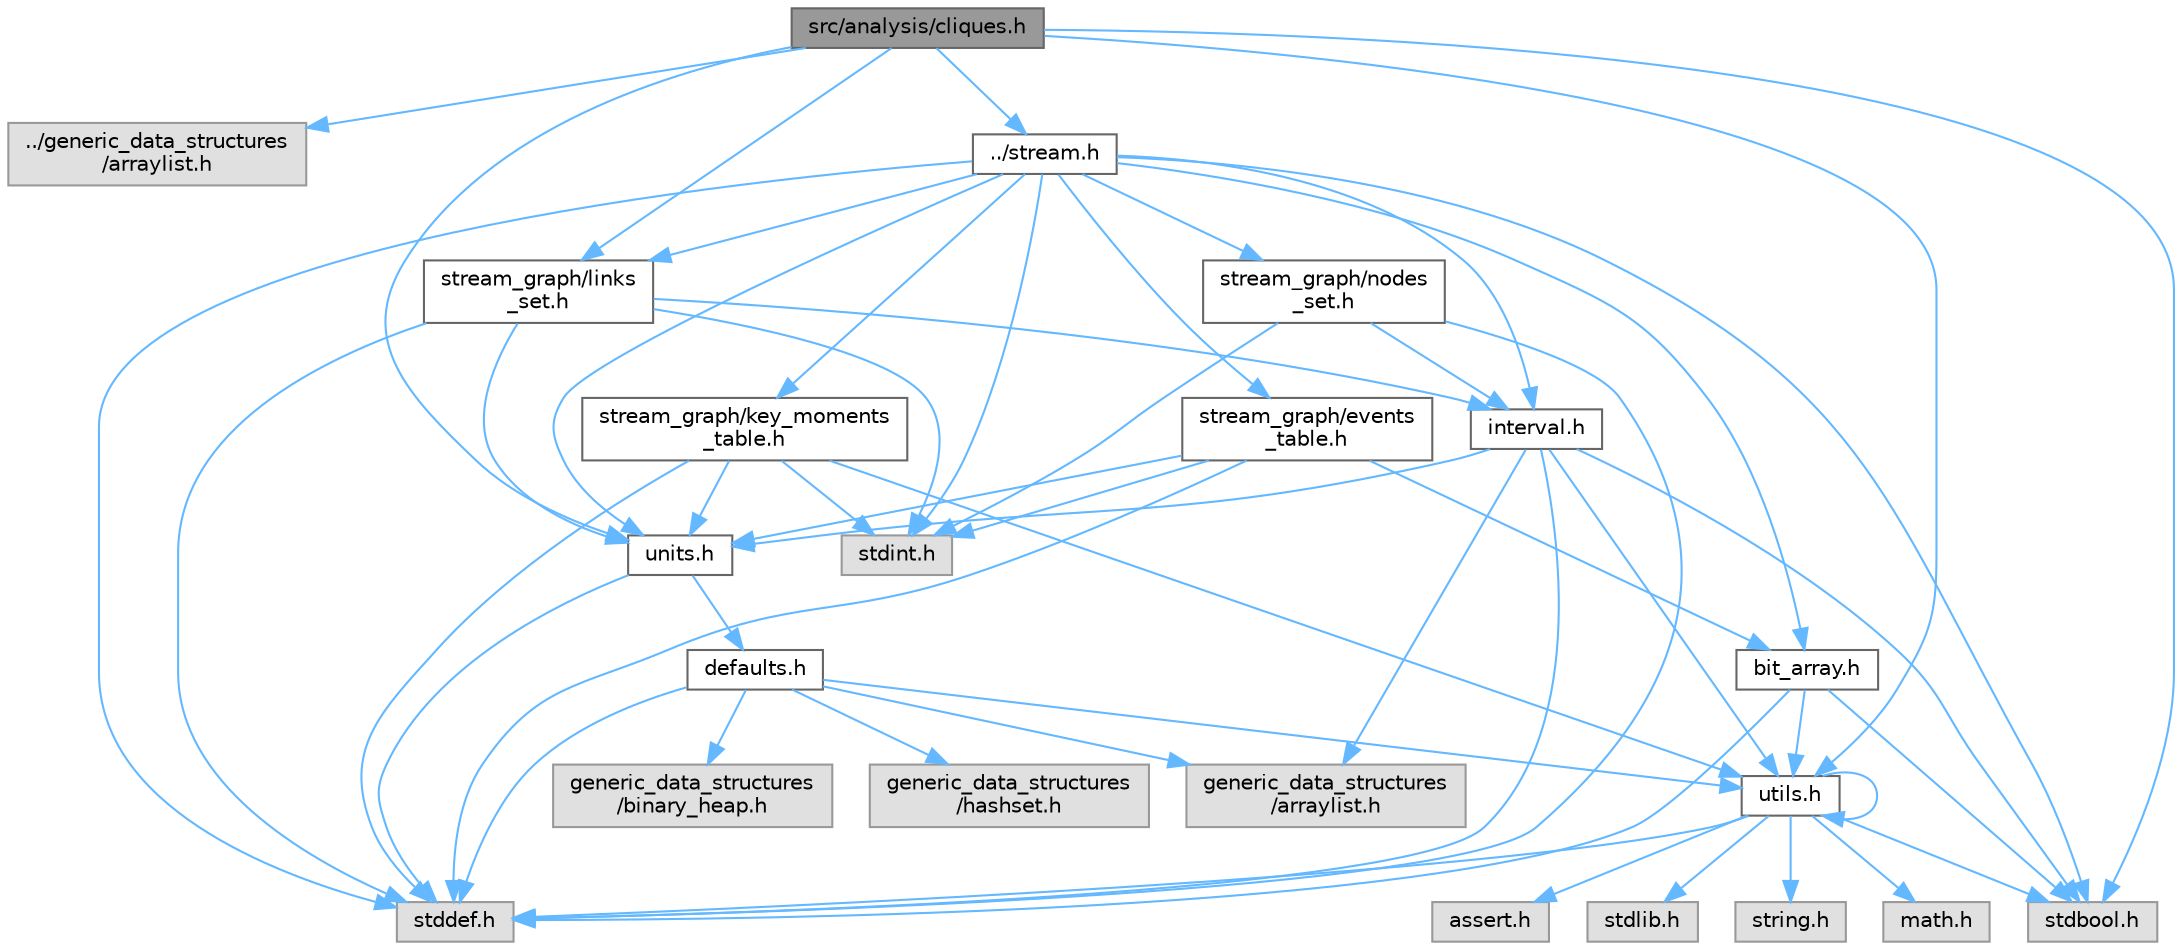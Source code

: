 digraph "src/analysis/cliques.h"
{
 // LATEX_PDF_SIZE
  bgcolor="transparent";
  edge [fontname=Helvetica,fontsize=10,labelfontname=Helvetica,labelfontsize=10];
  node [fontname=Helvetica,fontsize=10,shape=box,height=0.2,width=0.4];
  Node1 [id="Node000001",label="src/analysis/cliques.h",height=0.2,width=0.4,color="gray40", fillcolor="grey60", style="filled", fontcolor="black",tooltip="Find maximal cliques in a Stream."];
  Node1 -> Node2 [id="edge54_Node000001_Node000002",color="steelblue1",style="solid",tooltip=" "];
  Node2 [id="Node000002",label="../generic_data_structures\l/arraylist.h",height=0.2,width=0.4,color="grey60", fillcolor="#E0E0E0", style="filled",tooltip=" "];
  Node1 -> Node3 [id="edge55_Node000001_Node000003",color="steelblue1",style="solid",tooltip=" "];
  Node3 [id="Node000003",label="../stream.h",height=0.2,width=0.4,color="grey40", fillcolor="white", style="filled",URL="$stream_8h.html",tooltip="Create StreamGraph's and manipulate generic Stream's. A StreamGraph is the main data structure to rep..."];
  Node3 -> Node4 [id="edge56_Node000003_Node000004",color="steelblue1",style="solid",tooltip=" "];
  Node4 [id="Node000004",label="bit_array.h",height=0.2,width=0.4,color="grey40", fillcolor="white", style="filled",URL="$bit__array_8h.html",tooltip="A variable length array of bits and functions to manipulate it."];
  Node4 -> Node5 [id="edge57_Node000004_Node000005",color="steelblue1",style="solid",tooltip=" "];
  Node5 [id="Node000005",label="utils.h",height=0.2,width=0.4,color="grey40", fillcolor="white", style="filled",URL="$utils_8h_source.html",tooltip=" "];
  Node5 -> Node6 [id="edge58_Node000005_Node000006",color="steelblue1",style="solid",tooltip=" "];
  Node6 [id="Node000006",label="assert.h",height=0.2,width=0.4,color="grey60", fillcolor="#E0E0E0", style="filled",tooltip=" "];
  Node5 -> Node7 [id="edge59_Node000005_Node000007",color="steelblue1",style="solid",tooltip=" "];
  Node7 [id="Node000007",label="math.h",height=0.2,width=0.4,color="grey60", fillcolor="#E0E0E0", style="filled",tooltip=" "];
  Node5 -> Node8 [id="edge60_Node000005_Node000008",color="steelblue1",style="solid",tooltip=" "];
  Node8 [id="Node000008",label="stdbool.h",height=0.2,width=0.4,color="grey60", fillcolor="#E0E0E0", style="filled",tooltip=" "];
  Node5 -> Node9 [id="edge61_Node000005_Node000009",color="steelblue1",style="solid",tooltip=" "];
  Node9 [id="Node000009",label="stdlib.h",height=0.2,width=0.4,color="grey60", fillcolor="#E0E0E0", style="filled",tooltip=" "];
  Node5 -> Node5 [id="edge62_Node000005_Node000005",color="steelblue1",style="solid",tooltip=" "];
  Node5 -> Node10 [id="edge63_Node000005_Node000010",color="steelblue1",style="solid",tooltip=" "];
  Node10 [id="Node000010",label="stddef.h",height=0.2,width=0.4,color="grey60", fillcolor="#E0E0E0", style="filled",tooltip=" "];
  Node5 -> Node11 [id="edge64_Node000005_Node000011",color="steelblue1",style="solid",tooltip=" "];
  Node11 [id="Node000011",label="string.h",height=0.2,width=0.4,color="grey60", fillcolor="#E0E0E0", style="filled",tooltip=" "];
  Node4 -> Node8 [id="edge65_Node000004_Node000008",color="steelblue1",style="solid",tooltip=" "];
  Node4 -> Node10 [id="edge66_Node000004_Node000010",color="steelblue1",style="solid",tooltip=" "];
  Node3 -> Node12 [id="edge67_Node000003_Node000012",color="steelblue1",style="solid",tooltip=" "];
  Node12 [id="Node000012",label="interval.h",height=0.2,width=0.4,color="grey40", fillcolor="white", style="filled",URL="$interval_8h_source.html",tooltip=" "];
  Node12 -> Node13 [id="edge68_Node000012_Node000013",color="steelblue1",style="solid",tooltip=" "];
  Node13 [id="Node000013",label="generic_data_structures\l/arraylist.h",height=0.2,width=0.4,color="grey60", fillcolor="#E0E0E0", style="filled",tooltip=" "];
  Node12 -> Node14 [id="edge69_Node000012_Node000014",color="steelblue1",style="solid",tooltip=" "];
  Node14 [id="Node000014",label="units.h",height=0.2,width=0.4,color="grey40", fillcolor="white", style="filled",URL="$units_8h_source.html",tooltip=" "];
  Node14 -> Node15 [id="edge70_Node000014_Node000015",color="steelblue1",style="solid",tooltip=" "];
  Node15 [id="Node000015",label="defaults.h",height=0.2,width=0.4,color="grey40", fillcolor="white", style="filled",URL="$defaults_8h_source.html",tooltip=" "];
  Node15 -> Node13 [id="edge71_Node000015_Node000013",color="steelblue1",style="solid",tooltip=" "];
  Node15 -> Node16 [id="edge72_Node000015_Node000016",color="steelblue1",style="solid",tooltip=" "];
  Node16 [id="Node000016",label="generic_data_structures\l/binary_heap.h",height=0.2,width=0.4,color="grey60", fillcolor="#E0E0E0", style="filled",tooltip=" "];
  Node15 -> Node17 [id="edge73_Node000015_Node000017",color="steelblue1",style="solid",tooltip=" "];
  Node17 [id="Node000017",label="generic_data_structures\l/hashset.h",height=0.2,width=0.4,color="grey60", fillcolor="#E0E0E0", style="filled",tooltip=" "];
  Node15 -> Node5 [id="edge74_Node000015_Node000005",color="steelblue1",style="solid",tooltip=" "];
  Node15 -> Node10 [id="edge75_Node000015_Node000010",color="steelblue1",style="solid",tooltip=" "];
  Node14 -> Node10 [id="edge76_Node000014_Node000010",color="steelblue1",style="solid",tooltip=" "];
  Node12 -> Node5 [id="edge77_Node000012_Node000005",color="steelblue1",style="solid",tooltip=" "];
  Node12 -> Node8 [id="edge78_Node000012_Node000008",color="steelblue1",style="solid",tooltip=" "];
  Node12 -> Node10 [id="edge79_Node000012_Node000010",color="steelblue1",style="solid",tooltip=" "];
  Node3 -> Node18 [id="edge80_Node000003_Node000018",color="steelblue1",style="solid",tooltip=" "];
  Node18 [id="Node000018",label="stream_graph/events\l_table.h",height=0.2,width=0.4,color="grey40", fillcolor="white", style="filled",URL="$events__table_8h.html",tooltip=" "];
  Node18 -> Node4 [id="edge81_Node000018_Node000004",color="steelblue1",style="solid",tooltip=" "];
  Node18 -> Node14 [id="edge82_Node000018_Node000014",color="steelblue1",style="solid",tooltip=" "];
  Node18 -> Node10 [id="edge83_Node000018_Node000010",color="steelblue1",style="solid",tooltip=" "];
  Node18 -> Node19 [id="edge84_Node000018_Node000019",color="steelblue1",style="solid",tooltip=" "];
  Node19 [id="Node000019",label="stdint.h",height=0.2,width=0.4,color="grey60", fillcolor="#E0E0E0", style="filled",tooltip=" "];
  Node3 -> Node20 [id="edge85_Node000003_Node000020",color="steelblue1",style="solid",tooltip=" "];
  Node20 [id="Node000020",label="stream_graph/key_moments\l_table.h",height=0.2,width=0.4,color="grey40", fillcolor="white", style="filled",URL="$key__moments__table_8h_source.html",tooltip=" "];
  Node20 -> Node14 [id="edge86_Node000020_Node000014",color="steelblue1",style="solid",tooltip=" "];
  Node20 -> Node5 [id="edge87_Node000020_Node000005",color="steelblue1",style="solid",tooltip=" "];
  Node20 -> Node10 [id="edge88_Node000020_Node000010",color="steelblue1",style="solid",tooltip=" "];
  Node20 -> Node19 [id="edge89_Node000020_Node000019",color="steelblue1",style="solid",tooltip=" "];
  Node3 -> Node21 [id="edge90_Node000003_Node000021",color="steelblue1",style="solid",tooltip=" "];
  Node21 [id="Node000021",label="stream_graph/links\l_set.h",height=0.2,width=0.4,color="grey40", fillcolor="white", style="filled",URL="$links__set_8h_source.html",tooltip=" "];
  Node21 -> Node12 [id="edge91_Node000021_Node000012",color="steelblue1",style="solid",tooltip=" "];
  Node21 -> Node14 [id="edge92_Node000021_Node000014",color="steelblue1",style="solid",tooltip=" "];
  Node21 -> Node10 [id="edge93_Node000021_Node000010",color="steelblue1",style="solid",tooltip=" "];
  Node21 -> Node19 [id="edge94_Node000021_Node000019",color="steelblue1",style="solid",tooltip=" "];
  Node3 -> Node22 [id="edge95_Node000003_Node000022",color="steelblue1",style="solid",tooltip=" "];
  Node22 [id="Node000022",label="stream_graph/nodes\l_set.h",height=0.2,width=0.4,color="grey40", fillcolor="white", style="filled",URL="$nodes__set_8h.html",tooltip="A node and a set of nodes of a StreamGraph."];
  Node22 -> Node12 [id="edge96_Node000022_Node000012",color="steelblue1",style="solid",tooltip=" "];
  Node22 -> Node10 [id="edge97_Node000022_Node000010",color="steelblue1",style="solid",tooltip=" "];
  Node22 -> Node19 [id="edge98_Node000022_Node000019",color="steelblue1",style="solid",tooltip=" "];
  Node3 -> Node14 [id="edge99_Node000003_Node000014",color="steelblue1",style="solid",tooltip=" "];
  Node3 -> Node8 [id="edge100_Node000003_Node000008",color="steelblue1",style="solid",tooltip=" "];
  Node3 -> Node10 [id="edge101_Node000003_Node000010",color="steelblue1",style="solid",tooltip=" "];
  Node3 -> Node19 [id="edge102_Node000003_Node000019",color="steelblue1",style="solid",tooltip=" "];
  Node1 -> Node21 [id="edge103_Node000001_Node000021",color="steelblue1",style="solid",tooltip=" "];
  Node1 -> Node14 [id="edge104_Node000001_Node000014",color="steelblue1",style="solid",tooltip=" "];
  Node1 -> Node5 [id="edge105_Node000001_Node000005",color="steelblue1",style="solid",tooltip=" "];
  Node1 -> Node8 [id="edge106_Node000001_Node000008",color="steelblue1",style="solid",tooltip=" "];
}
